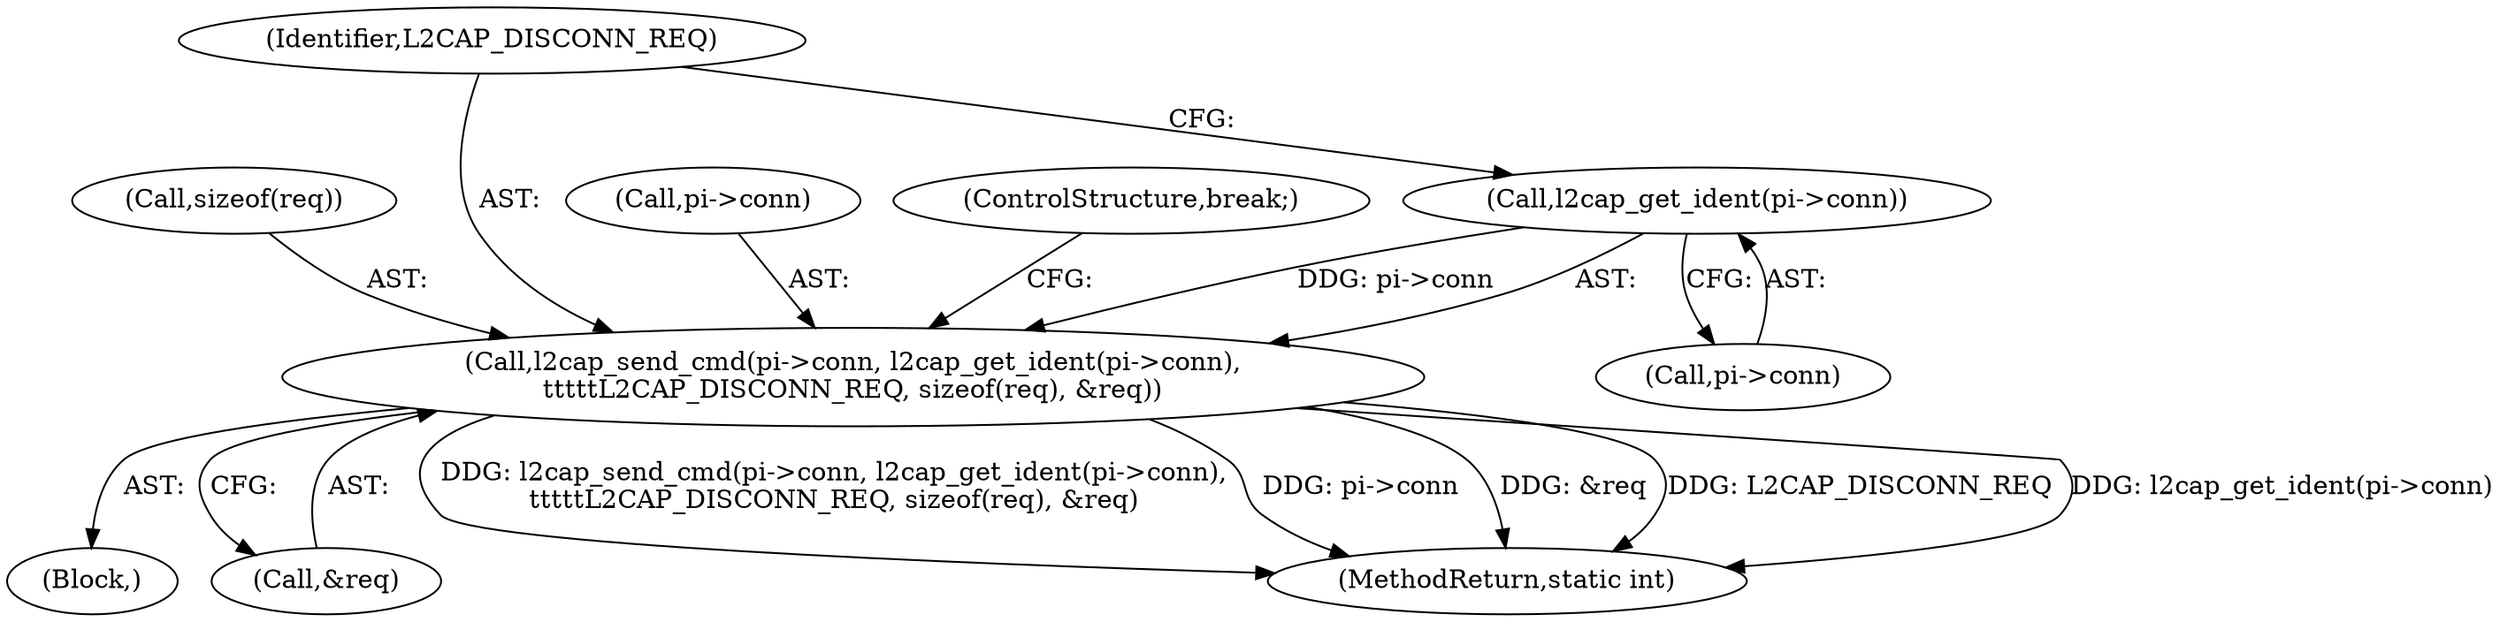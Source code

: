 digraph "0_linux_f2fcfcd670257236ebf2088bbdf26f6a8ef459fe@pointer" {
"1000178" [label="(Call,l2cap_get_ident(pi->conn))"];
"1000174" [label="(Call,l2cap_send_cmd(pi->conn, l2cap_get_ident(pi->conn),\n\t\t\t\t\tL2CAP_DISCONN_REQ, sizeof(req), &req))"];
"1000183" [label="(Call,sizeof(req))"];
"1000182" [label="(Identifier,L2CAP_DISCONN_REQ)"];
"1000179" [label="(Call,pi->conn)"];
"1000178" [label="(Call,l2cap_get_ident(pi->conn))"];
"1000174" [label="(Call,l2cap_send_cmd(pi->conn, l2cap_get_ident(pi->conn),\n\t\t\t\t\tL2CAP_DISCONN_REQ, sizeof(req), &req))"];
"1000175" [label="(Call,pi->conn)"];
"1000187" [label="(ControlStructure,break;)"];
"1000156" [label="(Block,)"];
"1000185" [label="(Call,&req)"];
"1000329" [label="(MethodReturn,static int)"];
"1000178" -> "1000174"  [label="AST: "];
"1000178" -> "1000179"  [label="CFG: "];
"1000179" -> "1000178"  [label="AST: "];
"1000182" -> "1000178"  [label="CFG: "];
"1000178" -> "1000174"  [label="DDG: pi->conn"];
"1000174" -> "1000156"  [label="AST: "];
"1000174" -> "1000185"  [label="CFG: "];
"1000175" -> "1000174"  [label="AST: "];
"1000182" -> "1000174"  [label="AST: "];
"1000183" -> "1000174"  [label="AST: "];
"1000185" -> "1000174"  [label="AST: "];
"1000187" -> "1000174"  [label="CFG: "];
"1000174" -> "1000329"  [label="DDG: &req"];
"1000174" -> "1000329"  [label="DDG: L2CAP_DISCONN_REQ"];
"1000174" -> "1000329"  [label="DDG: l2cap_get_ident(pi->conn)"];
"1000174" -> "1000329"  [label="DDG: l2cap_send_cmd(pi->conn, l2cap_get_ident(pi->conn),\n\t\t\t\t\tL2CAP_DISCONN_REQ, sizeof(req), &req)"];
"1000174" -> "1000329"  [label="DDG: pi->conn"];
}
